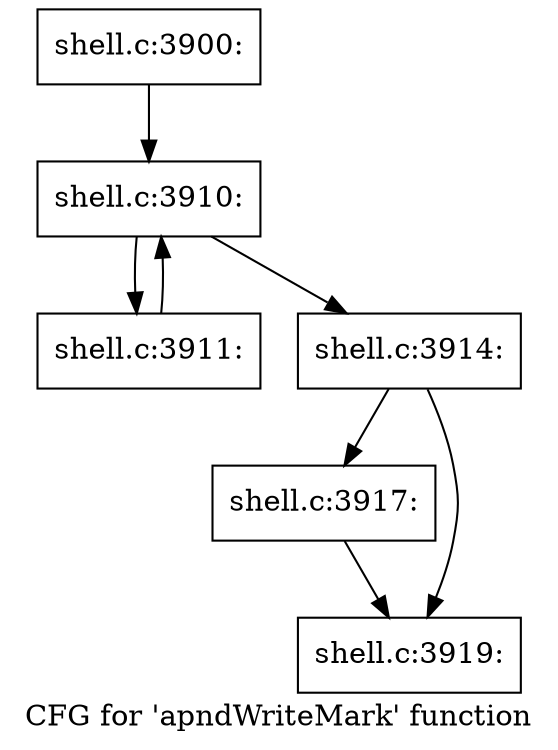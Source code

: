 digraph "CFG for 'apndWriteMark' function" {
	label="CFG for 'apndWriteMark' function";

	Node0x560276812f30 [shape=record,label="{shell.c:3900:}"];
	Node0x560276812f30 -> Node0x5602768fe070;
	Node0x5602768fe070 [shape=record,label="{shell.c:3910:}"];
	Node0x5602768fe070 -> Node0x5602768fe570;
	Node0x5602768fe070 -> Node0x5602768fe1d0;
	Node0x5602768fe570 [shape=record,label="{shell.c:3911:}"];
	Node0x5602768fe570 -> Node0x5602768fe070;
	Node0x5602768fe1d0 [shape=record,label="{shell.c:3914:}"];
	Node0x5602768fe1d0 -> Node0x5602768ff4a0;
	Node0x5602768fe1d0 -> Node0x5602768ff4f0;
	Node0x5602768ff4a0 [shape=record,label="{shell.c:3917:}"];
	Node0x5602768ff4a0 -> Node0x5602768ff4f0;
	Node0x5602768ff4f0 [shape=record,label="{shell.c:3919:}"];
}
